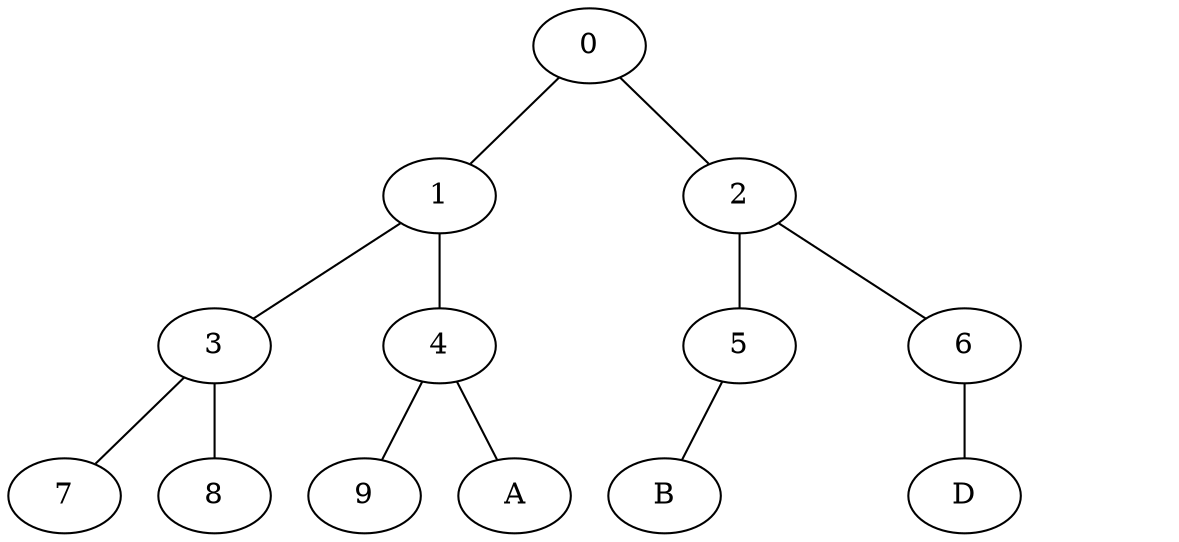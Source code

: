 graph CompleteBinTree {
    0 -- 1;
    0 -- 2;

    1 -- 3;
    1 -- 4;
    2 -- 5;
    2 -- 6;

    3 -- 7;
    3 -- 8;
    4 -- 9;
    4 -- A;
    5 -- B;
    # 5 -- C;
    5 -- C[style="invis"];
    6 -- D;
    # 6 -- E;
    6 -- E[style="invis"];
    
    C[style="invis"];
    E[style="invis"];
}
